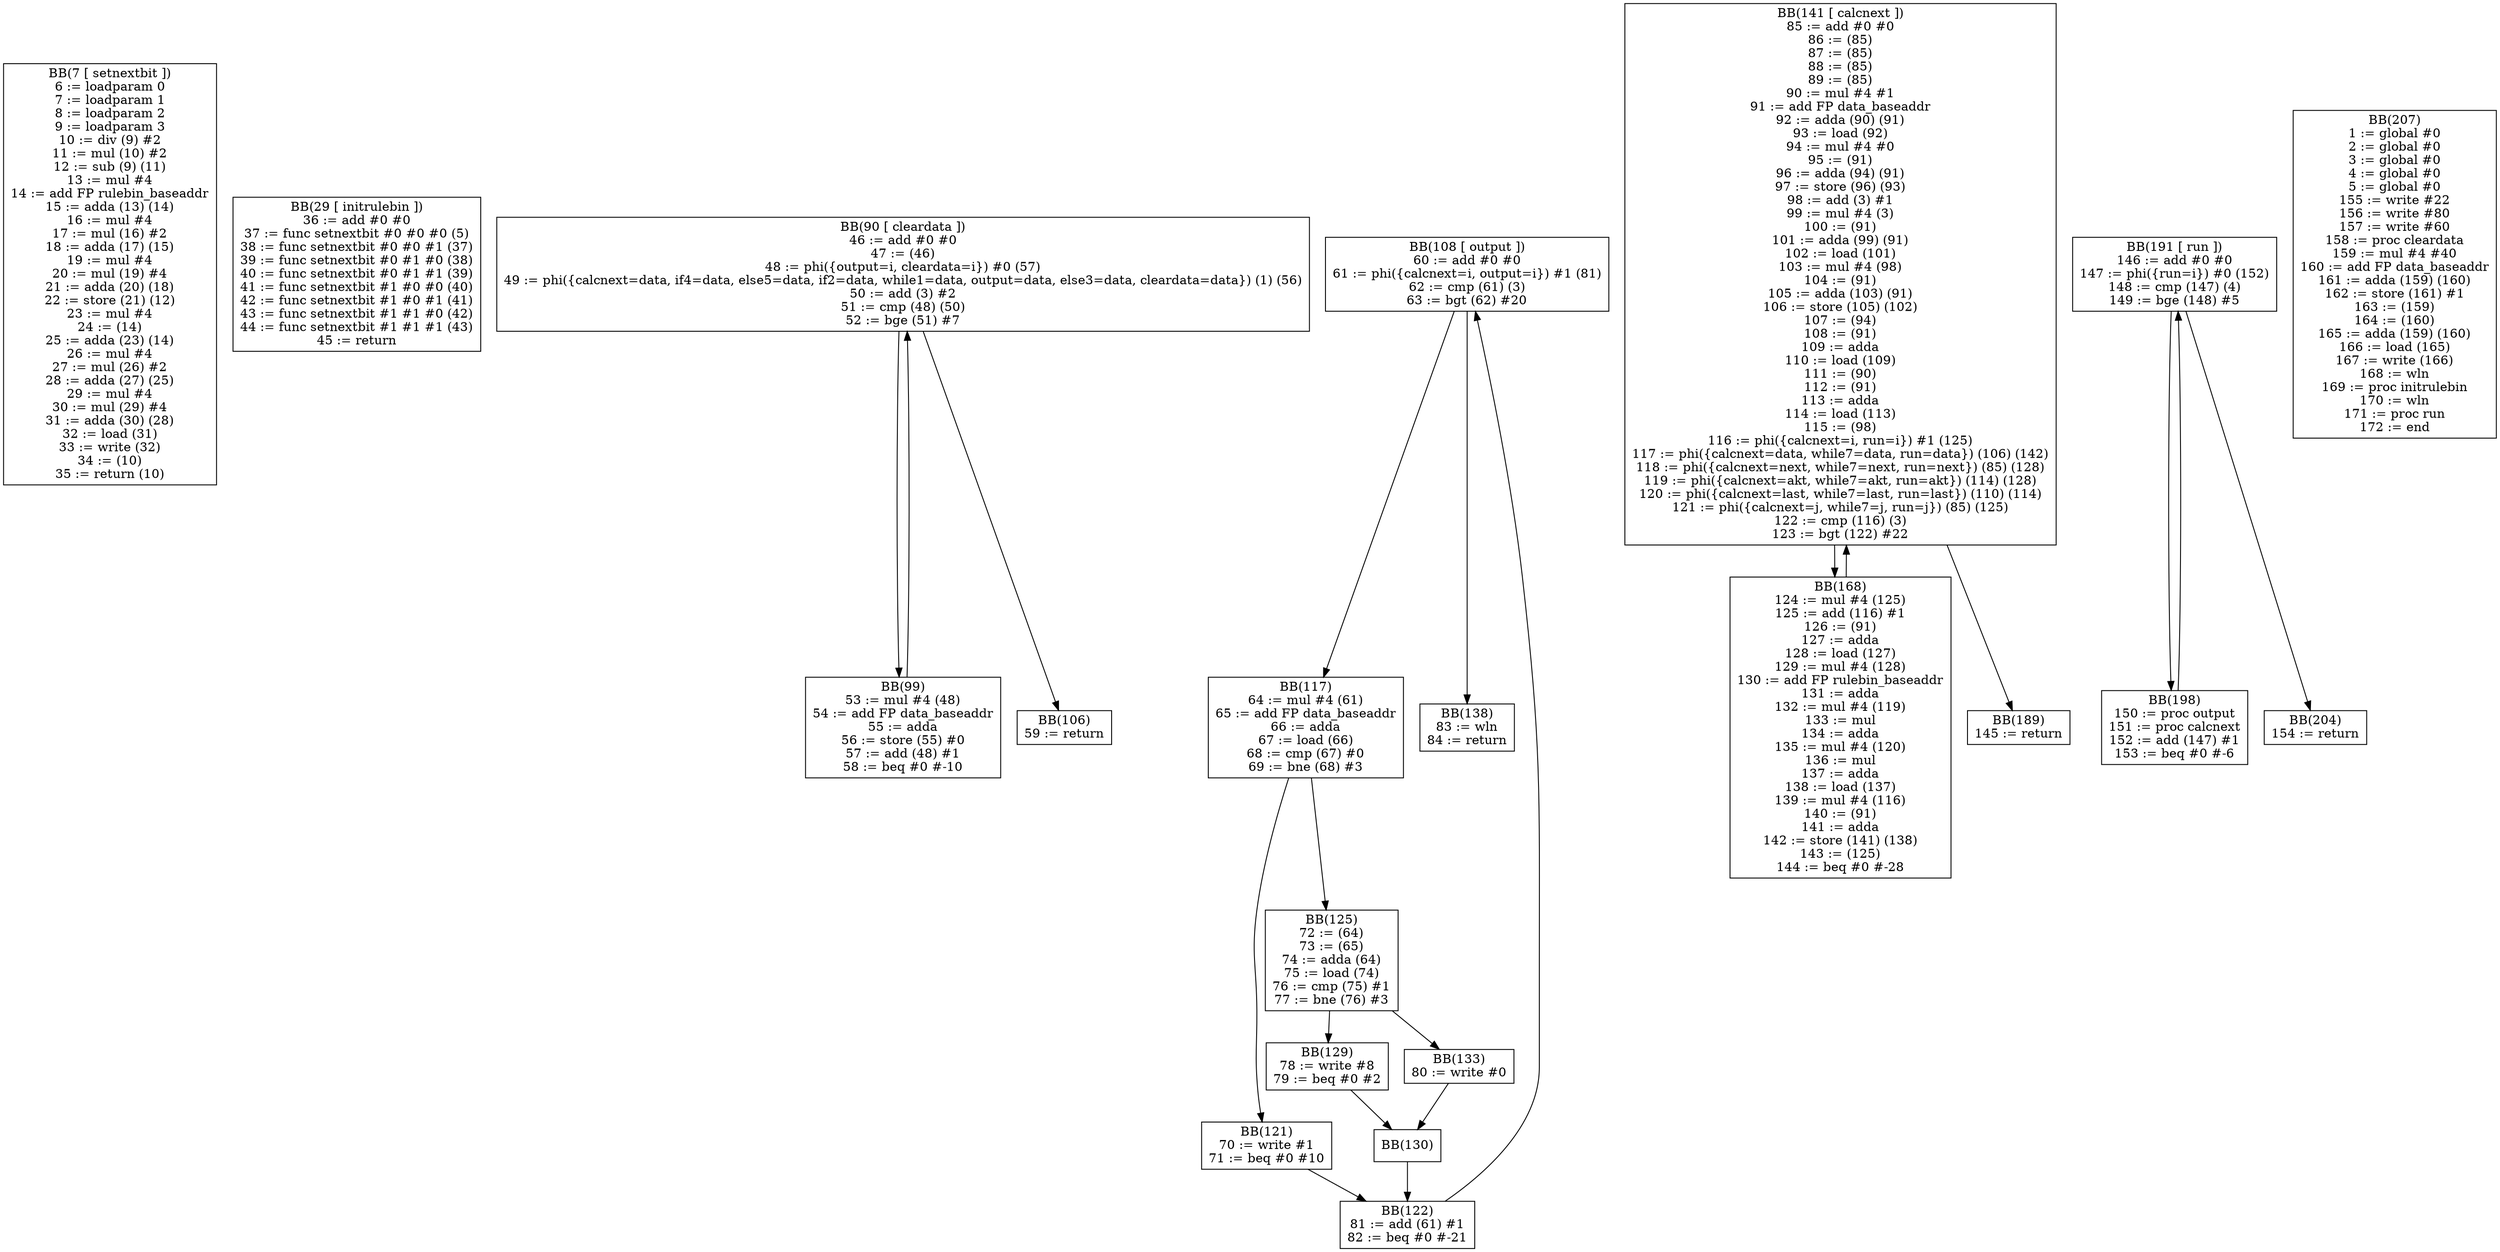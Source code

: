 digraph cfg {
BB7[shape = box, label = "BB(7 [ setnextbit ])\n" + "6 := loadparam 0\n" + "7 := loadparam 1\n" + "8 := loadparam 2\n" + "9 := loadparam 3\n" + "10 := div (9) #2\n" + "11 := mul (10) #2\n" + "12 := sub (9) (11)\n" + "13 := mul #4\n" + "14 := add FP rulebin_baseaddr\n" + "15 := adda (13) (14)\n" + "16 := mul #4\n" + "17 := mul (16) #2\n" + "18 := adda (17) (15)\n" + "19 := mul #4\n" + "20 := mul (19) #4\n" + "21 := adda (20) (18)\n" + "22 := store (21) (12)\n" + "23 := mul #4\n" + "24 := (14)\n" + "25 := adda (23) (14)\n" + "26 := mul #4\n" + "27 := mul (26) #2\n" + "28 := adda (27) (25)\n" + "29 := mul #4\n" + "30 := mul (29) #4\n" + "31 := adda (30) (28)\n" + "32 := load (31)\n" + "33 := write (32)\n" + "34 := (10)\n" + "35 := return (10)\n"];

BB29[shape = box, label = "BB(29 [ initrulebin ])\n" + "36 := add #0 #0\n" + "37 := func setnextbit #0 #0 #0 (5)\n" + "38 := func setnextbit #0 #0 #1 (37)\n" + "39 := func setnextbit #0 #1 #0 (38)\n" + "40 := func setnextbit #0 #1 #1 (39)\n" + "41 := func setnextbit #1 #0 #0 (40)\n" + "42 := func setnextbit #1 #0 #1 (41)\n" + "43 := func setnextbit #1 #1 #0 (42)\n" + "44 := func setnextbit #1 #1 #1 (43)\n" + "45 := return\n"];

BB90[shape = box, label = "BB(90 [ cleardata ])\n" + "46 := add #0 #0\n" + "47 := (46)\n" + "48 := phi({output=i, cleardata=i}) #0 (57)\n" + "49 := phi({calcnext=data, if4=data, else5=data, if2=data, while1=data, output=data, else3=data, cleardata=data}) (1) (56)\n" + "50 := add (3) #2\n" + "51 := cmp (48) (50)\n" + "52 := bge (51) #7\n"];
BB99[shape = box, label = "BB(99)\n" + "53 := mul #4 (48)\n" + "54 := add FP data_baseaddr\n" + "55 := adda\n" + "56 := store (55) #0\n" + "57 := add (48) #1\n" + "58 := beq #0 #-10\n"];
BB106[shape = box, label = "BB(106)\n" + "59 := return\n"];
BB90 -> BB99;
BB90 -> BB106;
BB99 -> BB90;

BB108[shape = box, label = "BB(108 [ output ])\n" + "60 := add #0 #0\n" + "61 := phi({calcnext=i, output=i}) #1 (81)\n" + "62 := cmp (61) (3)\n" + "63 := bgt (62) #20\n"];
BB117[shape = box, label = "BB(117)\n" + "64 := mul #4 (61)\n" + "65 := add FP data_baseaddr\n" + "66 := adda\n" + "67 := load (66)\n" + "68 := cmp (67) #0\n" + "69 := bne (68) #3\n"];
BB138[shape = box, label = "BB(138)\n" + "83 := wln\n" + "84 := return\n"];
BB121[shape = box, label = "BB(121)\n" + "70 := write #1\n" + "71 := beq #0 #10\n"];
BB125[shape = box, label = "BB(125)\n" + "72 := (64)\n" + "73 := (65)\n" + "74 := adda (64)\n" + "75 := load (74)\n" + "76 := cmp (75) #1\n" + "77 := bne (76) #3\n"];
BB122[shape = box, label = "BB(122)\n" + "81 := add (61) #1\n" + "82 := beq #0 #-21\n"];
BB129[shape = box, label = "BB(129)\n" + "78 := write #8\n" + "79 := beq #0 #2\n"];
BB133[shape = box, label = "BB(133)\n" + "80 := write #0\n"];
BB130[shape = box, label = "BB(130)\n"];
BB108 -> BB117;
BB108 -> BB138;
BB117 -> BB121;
BB117 -> BB125;
BB121 -> BB122;
BB125 -> BB129;
BB125 -> BB133;
BB122 -> BB108;
BB129 -> BB130;
BB133 -> BB130;
BB130 -> BB122;

BB141[shape = box, label = "BB(141 [ calcnext ])\n" + "85 := add #0 #0\n" + "86 := (85)\n" + "87 := (85)\n" + "88 := (85)\n" + "89 := (85)\n" + "90 := mul #4 #1\n" + "91 := add FP data_baseaddr\n" + "92 := adda (90) (91)\n" + "93 := load (92)\n" + "94 := mul #4 #0\n" + "95 := (91)\n" + "96 := adda (94) (91)\n" + "97 := store (96) (93)\n" + "98 := add (3) #1\n" + "99 := mul #4 (3)\n" + "100 := (91)\n" + "101 := adda (99) (91)\n" + "102 := load (101)\n" + "103 := mul #4 (98)\n" + "104 := (91)\n" + "105 := adda (103) (91)\n" + "106 := store (105) (102)\n" + "107 := (94)\n" + "108 := (91)\n" + "109 := adda\n" + "110 := load (109)\n" + "111 := (90)\n" + "112 := (91)\n" + "113 := adda\n" + "114 := load (113)\n" + "115 := (98)\n" + "116 := phi({calcnext=i, run=i}) #1 (125)\n" + "117 := phi({calcnext=data, while7=data, run=data}) (106) (142)\n" + "118 := phi({calcnext=next, while7=next, run=next}) (85) (128)\n" + "119 := phi({calcnext=akt, while7=akt, run=akt}) (114) (128)\n" + "120 := phi({calcnext=last, while7=last, run=last}) (110) (114)\n" + "121 := phi({calcnext=j, while7=j, run=j}) (85) (125)\n" + "122 := cmp (116) (3)\n" + "123 := bgt (122) #22\n"];
BB168[shape = box, label = "BB(168)\n" + "124 := mul #4 (125)\n" + "125 := add (116) #1\n" + "126 := (91)\n" + "127 := adda\n" + "128 := load (127)\n" + "129 := mul #4 (128)\n" + "130 := add FP rulebin_baseaddr\n" + "131 := adda\n" + "132 := mul #4 (119)\n" + "133 := mul\n" + "134 := adda\n" + "135 := mul #4 (120)\n" + "136 := mul\n" + "137 := adda\n" + "138 := load (137)\n" + "139 := mul #4 (116)\n" + "140 := (91)\n" + "141 := adda\n" + "142 := store (141) (138)\n" + "143 := (125)\n" + "144 := beq #0 #-28\n"];
BB189[shape = box, label = "BB(189)\n" + "145 := return\n"];
BB141 -> BB168;
BB141 -> BB189;
BB168 -> BB141;

BB191[shape = box, label = "BB(191 [ run ])\n" + "146 := add #0 #0\n" + "147 := phi({run=i}) #0 (152)\n" + "148 := cmp (147) (4)\n" + "149 := bge (148) #5\n"];
BB198[shape = box, label = "BB(198)\n" + "150 := proc output\n" + "151 := proc calcnext\n" + "152 := add (147) #1\n" + "153 := beq #0 #-6\n"];
BB204[shape = box, label = "BB(204)\n" + "154 := return\n"];
BB191 -> BB198;
BB191 -> BB204;
BB198 -> BB191;

BB207[shape = box, label = "BB(207)\n" + "1 := global #0\n" + "2 := global #0\n" + "3 := global #0\n" + "4 := global #0\n" + "5 := global #0\n" + "155 := write #22\n" + "156 := write #80\n" + "157 := write #60\n" + "158 := proc cleardata\n" + "159 := mul #4 #40\n" + "160 := add FP data_baseaddr\n" + "161 := adda (159) (160)\n" + "162 := store (161) #1\n" + "163 := (159)\n" + "164 := (160)\n" + "165 := adda (159) (160)\n" + "166 := load (165)\n" + "167 := write (166)\n" + "168 := wln\n" + "169 := proc initrulebin\n" + "170 := wln\n" + "171 := proc run\n" + "172 := end\n"];
}
